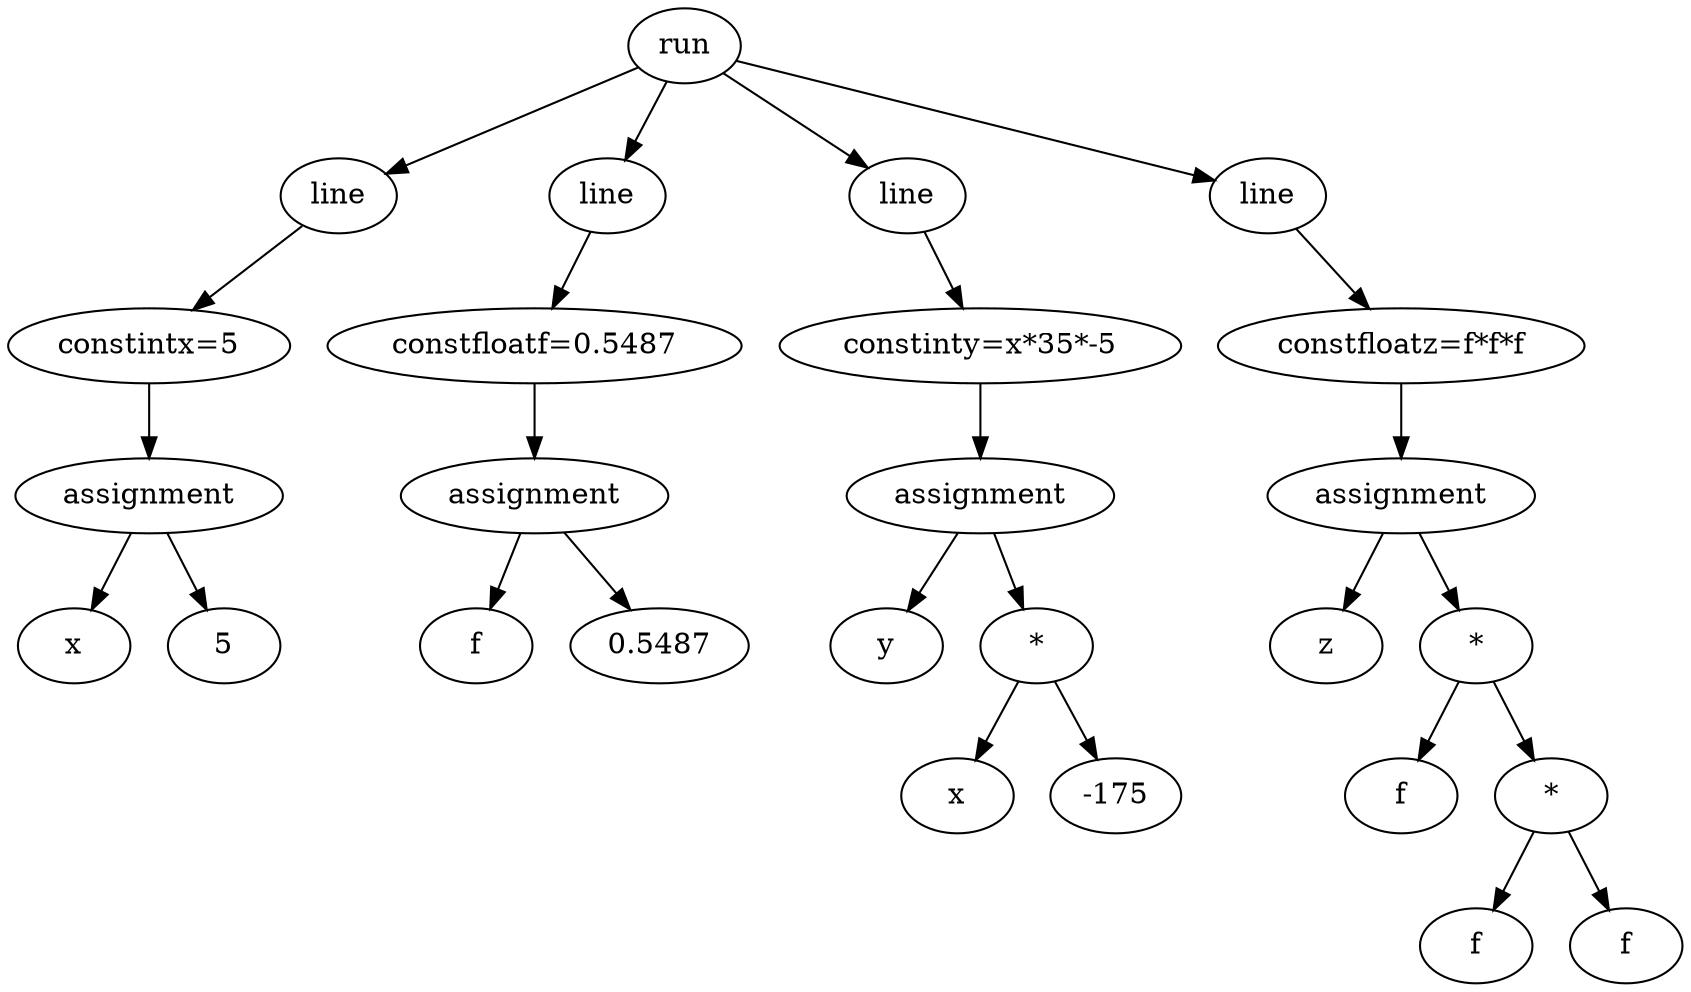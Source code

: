 digraph {
	8785898592028 [label=run]
	8785898591731 [label=line]
	8785898592028 -> 8785898591731
	8785898592100 [label="constintx=5"]
	8785898591731 -> 8785898592100
	8785898591920 [label=assignment]
	8785898592100 -> 8785898591920
	8785898592151 [label=x]
	8785898591920 -> 8785898592151
	8785898591533 [label=5]
	8785898591920 -> 8785898591533
	8785898591503 [label=line]
	8785898592028 -> 8785898591503
	8785898591929 [label="constfloatf=0.5487"]
	8785898591503 -> 8785898591929
	8785898592121 [label=assignment]
	8785898591929 -> 8785898592121
	8785898591812 [label=f]
	8785898592121 -> 8785898591812
	8785898591680 [label=0.5487]
	8785898592121 -> 8785898591680
	8785898591989 [label=line]
	8785898592028 -> 8785898591989
	8785898591971 [label="constinty=x*35*-5"]
	8785898591989 -> 8785898591971
	8785898592124 [label=assignment]
	8785898591971 -> 8785898592124
	8785898591446 [label=y]
	8785898592124 -> 8785898591446
	8785898591650 [label="*"]
	8785898592124 -> 8785898591650
	8785898591752 [label=x]
	8785898591650 -> 8785898591752
	8785898591908 [label=-175]
	8785898591650 -> 8785898591908
	8785898591935 [label=line]
	8785898592028 -> 8785898591935
	8785898591914 [label="constfloatz=f*f*f"]
	8785898591935 -> 8785898591914
	8785898592244 [label=assignment]
	8785898591914 -> 8785898592244
	8785898591488 [label=z]
	8785898592244 -> 8785898591488
	8785898592031 [label="*"]
	8785898592244 -> 8785898592031
	8785898591863 [label=f]
	8785898592031 -> 8785898591863
	8785898591434 [label="*"]
	8785898592031 -> 8785898591434
	8785898591590 [label=f]
	8785898591434 -> 8785898591590
	8785898592034 [label=f]
	8785898591434 -> 8785898592034
}
